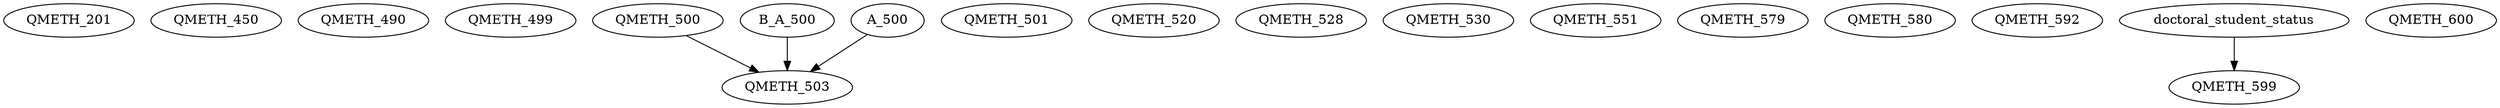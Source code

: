 digraph G {
    QMETH_201;
    QMETH_450;
    QMETH_490;
    QMETH_499;
    QMETH_500;
    QMETH_501;
    edge [color=black];
    B_A_500 -> QMETH_503;
    A_500 -> QMETH_503;
    QMETH_500 -> QMETH_503;
    QMETH_520;
    QMETH_528;
    QMETH_530;
    QMETH_551;
    QMETH_579;
    QMETH_580;
    QMETH_592;
    edge [color=black];
    doctoral_student_status -> QMETH_599;
    QMETH_600;
}
